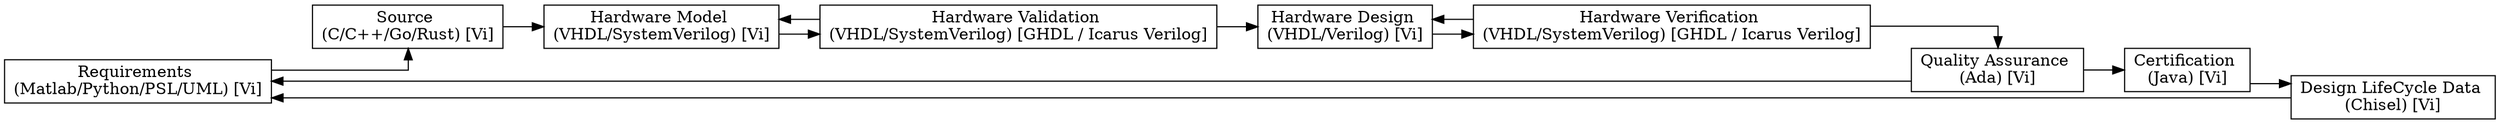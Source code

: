 digraph Project {
  // Introduction
  graph [rankdir = LR, splines=ortho];
  node[shape=record];

  // Blocks
  Requirements[label="Requirements \n(Matlab/Python/PSL/UML) [Vi]"];
  Source[label="Source \n(C/C++/Go/Rust) [Vi]"];
  Model[label="Hardware Model \n(VHDL/SystemVerilog) [Vi]"];
  Validation[label="Hardware Validation \n(VHDL/SystemVerilog) [GHDL / Icarus Verilog]"];
  Design[label="Hardware Design \n(VHDL/Verilog) [Vi]"];
  Verification[label="Hardware Verification \n(VHDL/SystemVerilog) [GHDL / Icarus Verilog]"];
  Quality[label="Quality Assurance \n(Ada) [Vi]"];
  Certification[label="Certification \n(Java) [Vi]"];
  LifeCycle[label="Design LifeCycle Data \n(Chisel) [Vi]"];

  // Sequence
  Requirements -> Source;
  Source -> Model;
  Model -> Validation;
  Validation -> Design;
  Design -> Verification;
  Verification -> Quality;
  Quality -> Certification;
  Certification -> LifeCycle;
  LifeCycle -> Requirements;

  // Feedback
  Validation -> Model;
  Verification -> Design;
  Quality -> Requirements;
}

